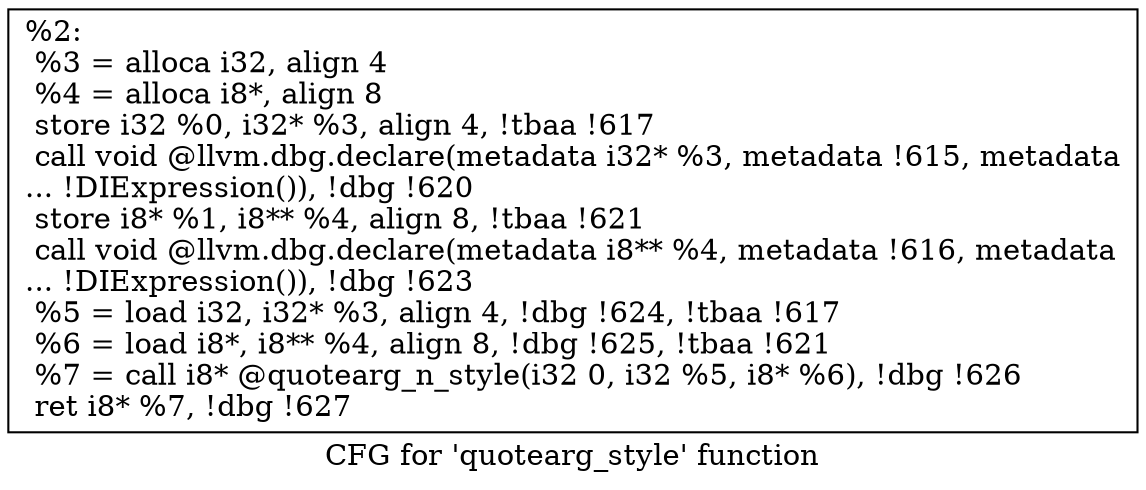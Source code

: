 digraph "CFG for 'quotearg_style' function" {
	label="CFG for 'quotearg_style' function";

	Node0x14b0d80 [shape=record,label="{%2:\l  %3 = alloca i32, align 4\l  %4 = alloca i8*, align 8\l  store i32 %0, i32* %3, align 4, !tbaa !617\l  call void @llvm.dbg.declare(metadata i32* %3, metadata !615, metadata\l... !DIExpression()), !dbg !620\l  store i8* %1, i8** %4, align 8, !tbaa !621\l  call void @llvm.dbg.declare(metadata i8** %4, metadata !616, metadata\l... !DIExpression()), !dbg !623\l  %5 = load i32, i32* %3, align 4, !dbg !624, !tbaa !617\l  %6 = load i8*, i8** %4, align 8, !dbg !625, !tbaa !621\l  %7 = call i8* @quotearg_n_style(i32 0, i32 %5, i8* %6), !dbg !626\l  ret i8* %7, !dbg !627\l}"];
}
